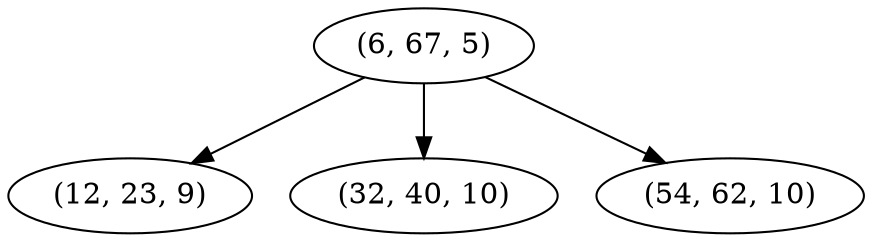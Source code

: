 digraph tree {
    "(6, 67, 5)";
    "(12, 23, 9)";
    "(32, 40, 10)";
    "(54, 62, 10)";
    "(6, 67, 5)" -> "(12, 23, 9)";
    "(6, 67, 5)" -> "(32, 40, 10)";
    "(6, 67, 5)" -> "(54, 62, 10)";
}
